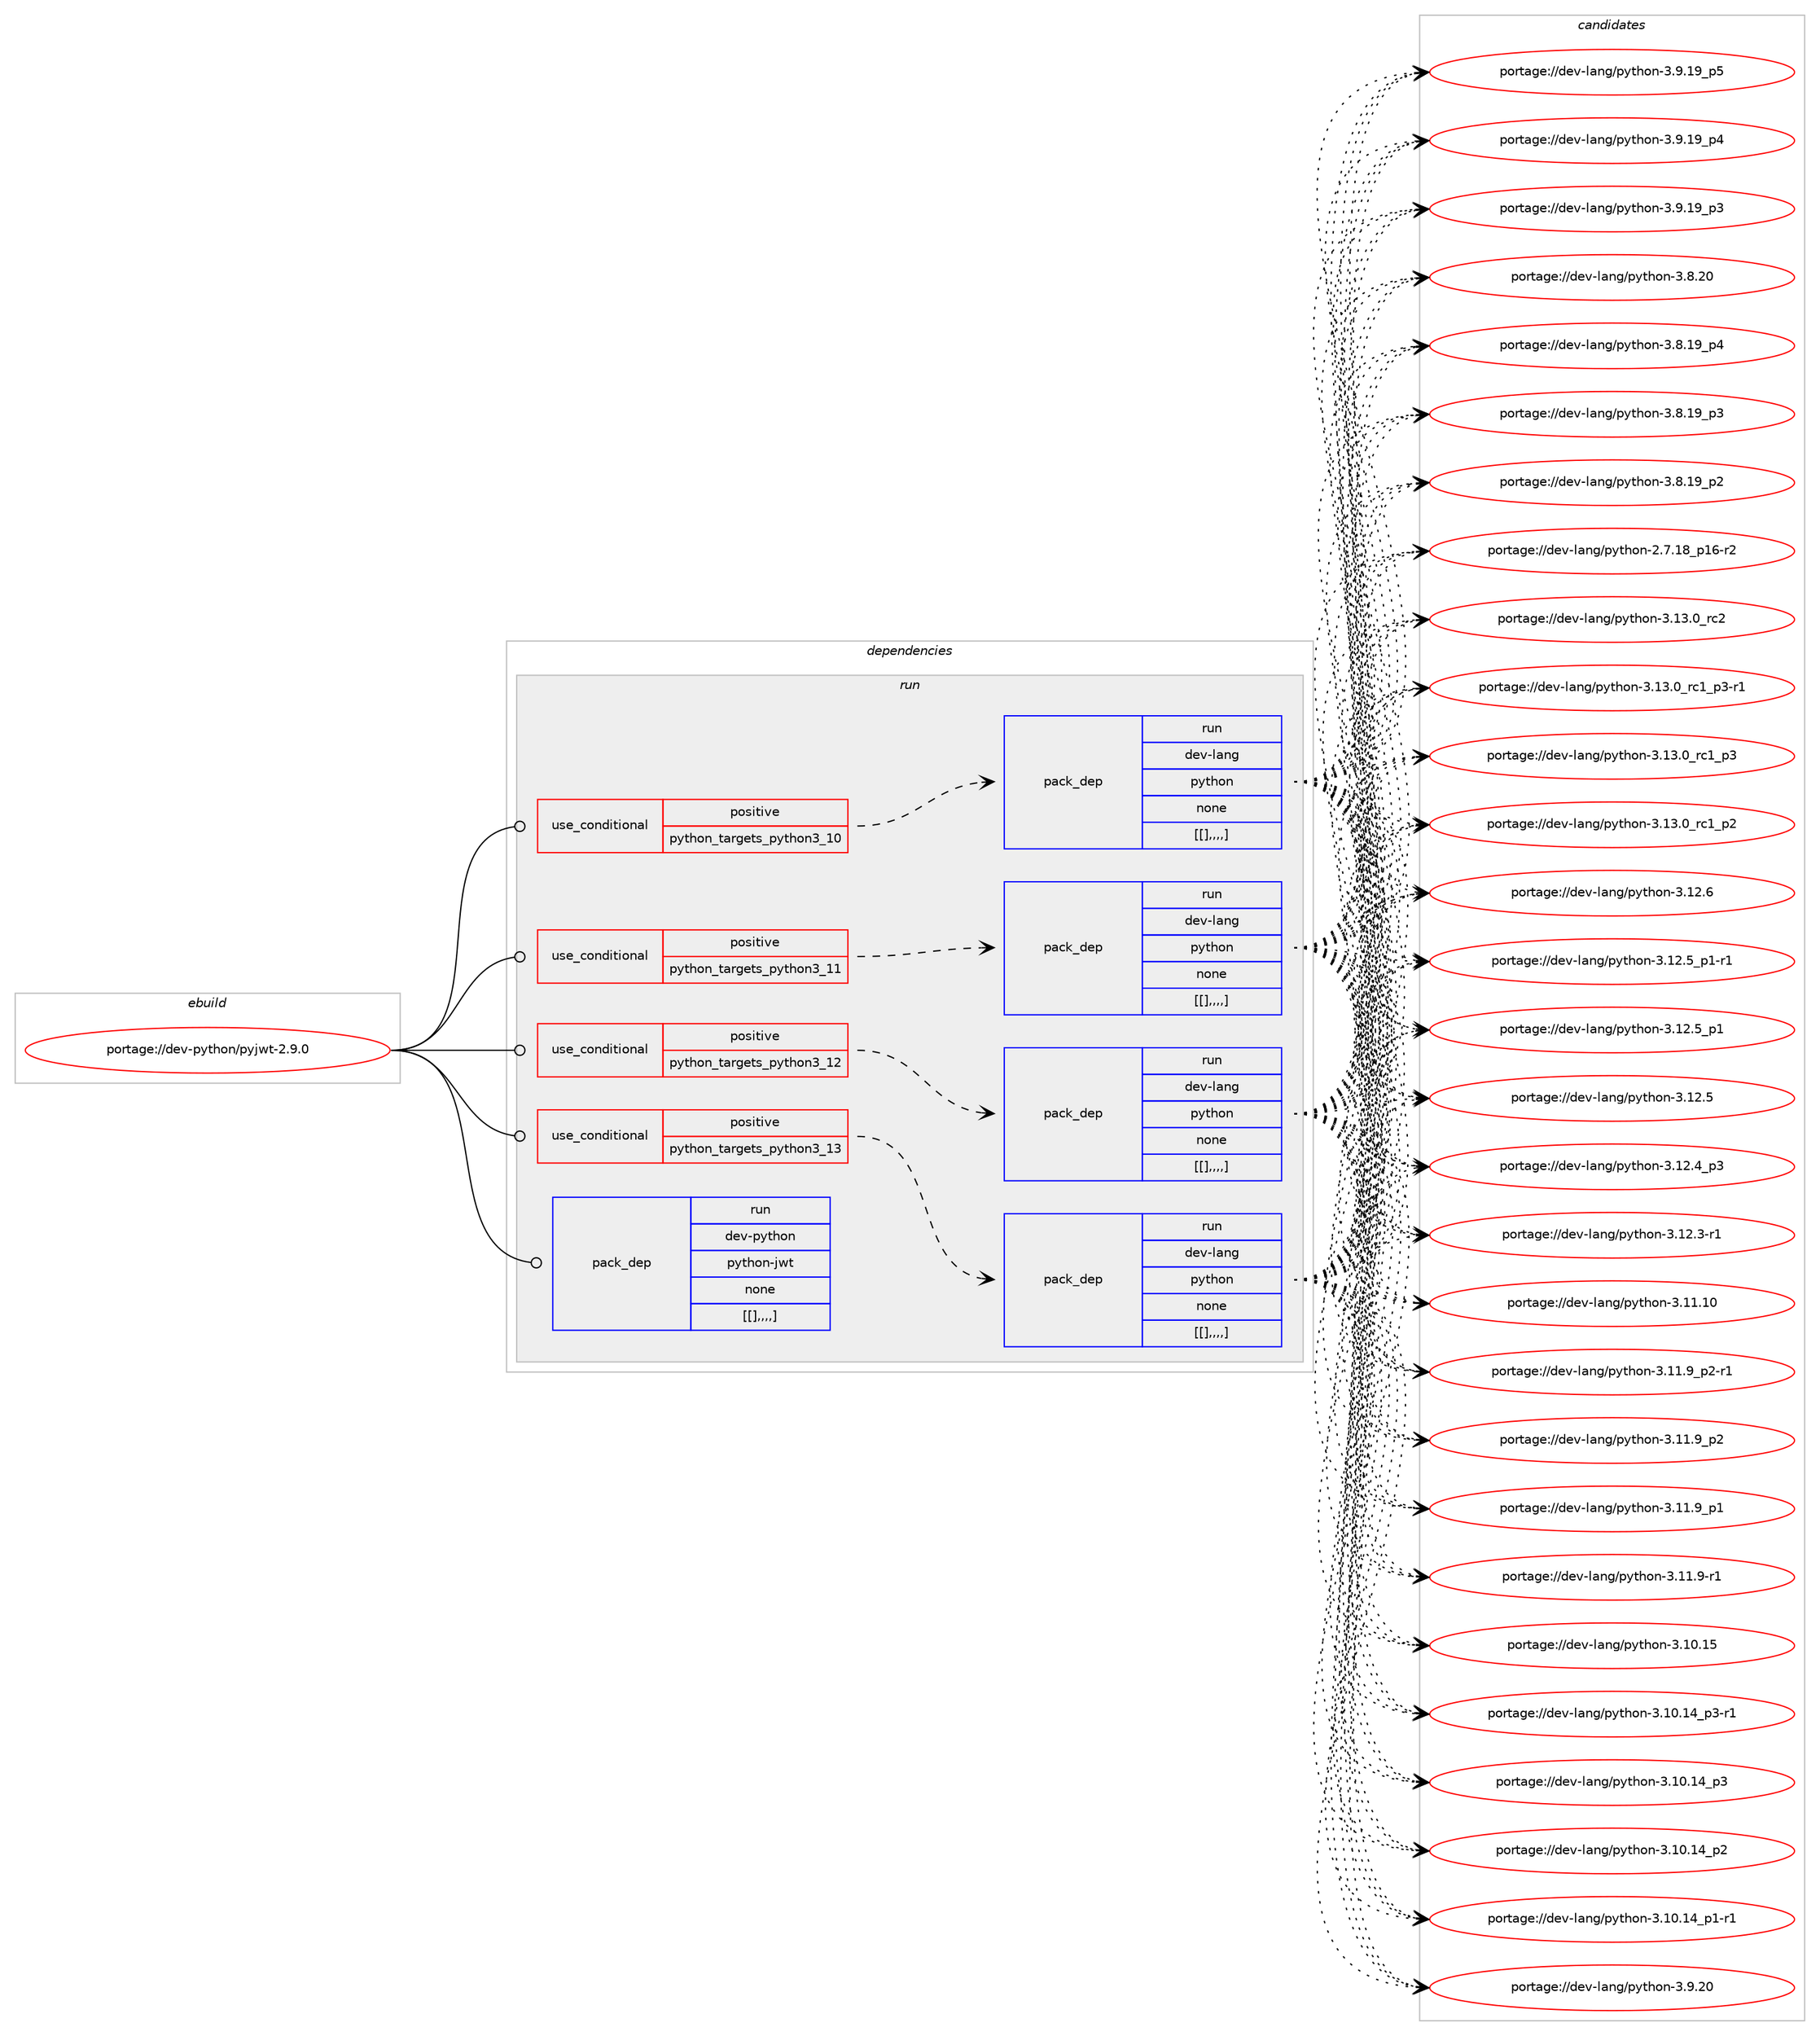 digraph prolog {

# *************
# Graph options
# *************

newrank=true;
concentrate=true;
compound=true;
graph [rankdir=LR,fontname=Helvetica,fontsize=10,ranksep=1.5];#, ranksep=2.5, nodesep=0.2];
edge  [arrowhead=vee];
node  [fontname=Helvetica,fontsize=10];

# **********
# The ebuild
# **********

subgraph cluster_leftcol {
color=gray;
label=<<i>ebuild</i>>;
id [label="portage://dev-python/pyjwt-2.9.0", color=red, width=4, href="../dev-python/pyjwt-2.9.0.svg"];
}

# ****************
# The dependencies
# ****************

subgraph cluster_midcol {
color=gray;
label=<<i>dependencies</i>>;
subgraph cluster_compile {
fillcolor="#eeeeee";
style=filled;
label=<<i>compile</i>>;
}
subgraph cluster_compileandrun {
fillcolor="#eeeeee";
style=filled;
label=<<i>compile and run</i>>;
}
subgraph cluster_run {
fillcolor="#eeeeee";
style=filled;
label=<<i>run</i>>;
subgraph cond37896 {
dependency158497 [label=<<TABLE BORDER="0" CELLBORDER="1" CELLSPACING="0" CELLPADDING="4"><TR><TD ROWSPAN="3" CELLPADDING="10">use_conditional</TD></TR><TR><TD>positive</TD></TR><TR><TD>python_targets_python3_10</TD></TR></TABLE>>, shape=none, color=red];
subgraph pack119373 {
dependency158498 [label=<<TABLE BORDER="0" CELLBORDER="1" CELLSPACING="0" CELLPADDING="4" WIDTH="220"><TR><TD ROWSPAN="6" CELLPADDING="30">pack_dep</TD></TR><TR><TD WIDTH="110">run</TD></TR><TR><TD>dev-lang</TD></TR><TR><TD>python</TD></TR><TR><TD>none</TD></TR><TR><TD>[[],,,,]</TD></TR></TABLE>>, shape=none, color=blue];
}
dependency158497:e -> dependency158498:w [weight=20,style="dashed",arrowhead="vee"];
}
id:e -> dependency158497:w [weight=20,style="solid",arrowhead="odot"];
subgraph cond37897 {
dependency158499 [label=<<TABLE BORDER="0" CELLBORDER="1" CELLSPACING="0" CELLPADDING="4"><TR><TD ROWSPAN="3" CELLPADDING="10">use_conditional</TD></TR><TR><TD>positive</TD></TR><TR><TD>python_targets_python3_11</TD></TR></TABLE>>, shape=none, color=red];
subgraph pack119374 {
dependency158500 [label=<<TABLE BORDER="0" CELLBORDER="1" CELLSPACING="0" CELLPADDING="4" WIDTH="220"><TR><TD ROWSPAN="6" CELLPADDING="30">pack_dep</TD></TR><TR><TD WIDTH="110">run</TD></TR><TR><TD>dev-lang</TD></TR><TR><TD>python</TD></TR><TR><TD>none</TD></TR><TR><TD>[[],,,,]</TD></TR></TABLE>>, shape=none, color=blue];
}
dependency158499:e -> dependency158500:w [weight=20,style="dashed",arrowhead="vee"];
}
id:e -> dependency158499:w [weight=20,style="solid",arrowhead="odot"];
subgraph cond37898 {
dependency158501 [label=<<TABLE BORDER="0" CELLBORDER="1" CELLSPACING="0" CELLPADDING="4"><TR><TD ROWSPAN="3" CELLPADDING="10">use_conditional</TD></TR><TR><TD>positive</TD></TR><TR><TD>python_targets_python3_12</TD></TR></TABLE>>, shape=none, color=red];
subgraph pack119375 {
dependency158502 [label=<<TABLE BORDER="0" CELLBORDER="1" CELLSPACING="0" CELLPADDING="4" WIDTH="220"><TR><TD ROWSPAN="6" CELLPADDING="30">pack_dep</TD></TR><TR><TD WIDTH="110">run</TD></TR><TR><TD>dev-lang</TD></TR><TR><TD>python</TD></TR><TR><TD>none</TD></TR><TR><TD>[[],,,,]</TD></TR></TABLE>>, shape=none, color=blue];
}
dependency158501:e -> dependency158502:w [weight=20,style="dashed",arrowhead="vee"];
}
id:e -> dependency158501:w [weight=20,style="solid",arrowhead="odot"];
subgraph cond37899 {
dependency158503 [label=<<TABLE BORDER="0" CELLBORDER="1" CELLSPACING="0" CELLPADDING="4"><TR><TD ROWSPAN="3" CELLPADDING="10">use_conditional</TD></TR><TR><TD>positive</TD></TR><TR><TD>python_targets_python3_13</TD></TR></TABLE>>, shape=none, color=red];
subgraph pack119376 {
dependency158504 [label=<<TABLE BORDER="0" CELLBORDER="1" CELLSPACING="0" CELLPADDING="4" WIDTH="220"><TR><TD ROWSPAN="6" CELLPADDING="30">pack_dep</TD></TR><TR><TD WIDTH="110">run</TD></TR><TR><TD>dev-lang</TD></TR><TR><TD>python</TD></TR><TR><TD>none</TD></TR><TR><TD>[[],,,,]</TD></TR></TABLE>>, shape=none, color=blue];
}
dependency158503:e -> dependency158504:w [weight=20,style="dashed",arrowhead="vee"];
}
id:e -> dependency158503:w [weight=20,style="solid",arrowhead="odot"];
subgraph pack119377 {
dependency158505 [label=<<TABLE BORDER="0" CELLBORDER="1" CELLSPACING="0" CELLPADDING="4" WIDTH="220"><TR><TD ROWSPAN="6" CELLPADDING="30">pack_dep</TD></TR><TR><TD WIDTH="110">run</TD></TR><TR><TD>dev-python</TD></TR><TR><TD>python-jwt</TD></TR><TR><TD>none</TD></TR><TR><TD>[[],,,,]</TD></TR></TABLE>>, shape=none, color=blue];
}
id:e -> dependency158505:w [weight=20,style="solid",arrowhead="odot"];
}
}

# **************
# The candidates
# **************

subgraph cluster_choices {
rank=same;
color=gray;
label=<<i>candidates</i>>;

subgraph choice119373 {
color=black;
nodesep=1;
choice10010111845108971101034711212111610411111045514649514648951149950 [label="portage://dev-lang/python-3.13.0_rc2", color=red, width=4,href="../dev-lang/python-3.13.0_rc2.svg"];
choice1001011184510897110103471121211161041111104551464951464895114994995112514511449 [label="portage://dev-lang/python-3.13.0_rc1_p3-r1", color=red, width=4,href="../dev-lang/python-3.13.0_rc1_p3-r1.svg"];
choice100101118451089711010347112121116104111110455146495146489511499499511251 [label="portage://dev-lang/python-3.13.0_rc1_p3", color=red, width=4,href="../dev-lang/python-3.13.0_rc1_p3.svg"];
choice100101118451089711010347112121116104111110455146495146489511499499511250 [label="portage://dev-lang/python-3.13.0_rc1_p2", color=red, width=4,href="../dev-lang/python-3.13.0_rc1_p2.svg"];
choice10010111845108971101034711212111610411111045514649504654 [label="portage://dev-lang/python-3.12.6", color=red, width=4,href="../dev-lang/python-3.12.6.svg"];
choice1001011184510897110103471121211161041111104551464950465395112494511449 [label="portage://dev-lang/python-3.12.5_p1-r1", color=red, width=4,href="../dev-lang/python-3.12.5_p1-r1.svg"];
choice100101118451089711010347112121116104111110455146495046539511249 [label="portage://dev-lang/python-3.12.5_p1", color=red, width=4,href="../dev-lang/python-3.12.5_p1.svg"];
choice10010111845108971101034711212111610411111045514649504653 [label="portage://dev-lang/python-3.12.5", color=red, width=4,href="../dev-lang/python-3.12.5.svg"];
choice100101118451089711010347112121116104111110455146495046529511251 [label="portage://dev-lang/python-3.12.4_p3", color=red, width=4,href="../dev-lang/python-3.12.4_p3.svg"];
choice100101118451089711010347112121116104111110455146495046514511449 [label="portage://dev-lang/python-3.12.3-r1", color=red, width=4,href="../dev-lang/python-3.12.3-r1.svg"];
choice1001011184510897110103471121211161041111104551464949464948 [label="portage://dev-lang/python-3.11.10", color=red, width=4,href="../dev-lang/python-3.11.10.svg"];
choice1001011184510897110103471121211161041111104551464949465795112504511449 [label="portage://dev-lang/python-3.11.9_p2-r1", color=red, width=4,href="../dev-lang/python-3.11.9_p2-r1.svg"];
choice100101118451089711010347112121116104111110455146494946579511250 [label="portage://dev-lang/python-3.11.9_p2", color=red, width=4,href="../dev-lang/python-3.11.9_p2.svg"];
choice100101118451089711010347112121116104111110455146494946579511249 [label="portage://dev-lang/python-3.11.9_p1", color=red, width=4,href="../dev-lang/python-3.11.9_p1.svg"];
choice100101118451089711010347112121116104111110455146494946574511449 [label="portage://dev-lang/python-3.11.9-r1", color=red, width=4,href="../dev-lang/python-3.11.9-r1.svg"];
choice1001011184510897110103471121211161041111104551464948464953 [label="portage://dev-lang/python-3.10.15", color=red, width=4,href="../dev-lang/python-3.10.15.svg"];
choice100101118451089711010347112121116104111110455146494846495295112514511449 [label="portage://dev-lang/python-3.10.14_p3-r1", color=red, width=4,href="../dev-lang/python-3.10.14_p3-r1.svg"];
choice10010111845108971101034711212111610411111045514649484649529511251 [label="portage://dev-lang/python-3.10.14_p3", color=red, width=4,href="../dev-lang/python-3.10.14_p3.svg"];
choice10010111845108971101034711212111610411111045514649484649529511250 [label="portage://dev-lang/python-3.10.14_p2", color=red, width=4,href="../dev-lang/python-3.10.14_p2.svg"];
choice100101118451089711010347112121116104111110455146494846495295112494511449 [label="portage://dev-lang/python-3.10.14_p1-r1", color=red, width=4,href="../dev-lang/python-3.10.14_p1-r1.svg"];
choice10010111845108971101034711212111610411111045514657465048 [label="portage://dev-lang/python-3.9.20", color=red, width=4,href="../dev-lang/python-3.9.20.svg"];
choice100101118451089711010347112121116104111110455146574649579511253 [label="portage://dev-lang/python-3.9.19_p5", color=red, width=4,href="../dev-lang/python-3.9.19_p5.svg"];
choice100101118451089711010347112121116104111110455146574649579511252 [label="portage://dev-lang/python-3.9.19_p4", color=red, width=4,href="../dev-lang/python-3.9.19_p4.svg"];
choice100101118451089711010347112121116104111110455146574649579511251 [label="portage://dev-lang/python-3.9.19_p3", color=red, width=4,href="../dev-lang/python-3.9.19_p3.svg"];
choice10010111845108971101034711212111610411111045514656465048 [label="portage://dev-lang/python-3.8.20", color=red, width=4,href="../dev-lang/python-3.8.20.svg"];
choice100101118451089711010347112121116104111110455146564649579511252 [label="portage://dev-lang/python-3.8.19_p4", color=red, width=4,href="../dev-lang/python-3.8.19_p4.svg"];
choice100101118451089711010347112121116104111110455146564649579511251 [label="portage://dev-lang/python-3.8.19_p3", color=red, width=4,href="../dev-lang/python-3.8.19_p3.svg"];
choice100101118451089711010347112121116104111110455146564649579511250 [label="portage://dev-lang/python-3.8.19_p2", color=red, width=4,href="../dev-lang/python-3.8.19_p2.svg"];
choice100101118451089711010347112121116104111110455046554649569511249544511450 [label="portage://dev-lang/python-2.7.18_p16-r2", color=red, width=4,href="../dev-lang/python-2.7.18_p16-r2.svg"];
dependency158498:e -> choice10010111845108971101034711212111610411111045514649514648951149950:w [style=dotted,weight="100"];
dependency158498:e -> choice1001011184510897110103471121211161041111104551464951464895114994995112514511449:w [style=dotted,weight="100"];
dependency158498:e -> choice100101118451089711010347112121116104111110455146495146489511499499511251:w [style=dotted,weight="100"];
dependency158498:e -> choice100101118451089711010347112121116104111110455146495146489511499499511250:w [style=dotted,weight="100"];
dependency158498:e -> choice10010111845108971101034711212111610411111045514649504654:w [style=dotted,weight="100"];
dependency158498:e -> choice1001011184510897110103471121211161041111104551464950465395112494511449:w [style=dotted,weight="100"];
dependency158498:e -> choice100101118451089711010347112121116104111110455146495046539511249:w [style=dotted,weight="100"];
dependency158498:e -> choice10010111845108971101034711212111610411111045514649504653:w [style=dotted,weight="100"];
dependency158498:e -> choice100101118451089711010347112121116104111110455146495046529511251:w [style=dotted,weight="100"];
dependency158498:e -> choice100101118451089711010347112121116104111110455146495046514511449:w [style=dotted,weight="100"];
dependency158498:e -> choice1001011184510897110103471121211161041111104551464949464948:w [style=dotted,weight="100"];
dependency158498:e -> choice1001011184510897110103471121211161041111104551464949465795112504511449:w [style=dotted,weight="100"];
dependency158498:e -> choice100101118451089711010347112121116104111110455146494946579511250:w [style=dotted,weight="100"];
dependency158498:e -> choice100101118451089711010347112121116104111110455146494946579511249:w [style=dotted,weight="100"];
dependency158498:e -> choice100101118451089711010347112121116104111110455146494946574511449:w [style=dotted,weight="100"];
dependency158498:e -> choice1001011184510897110103471121211161041111104551464948464953:w [style=dotted,weight="100"];
dependency158498:e -> choice100101118451089711010347112121116104111110455146494846495295112514511449:w [style=dotted,weight="100"];
dependency158498:e -> choice10010111845108971101034711212111610411111045514649484649529511251:w [style=dotted,weight="100"];
dependency158498:e -> choice10010111845108971101034711212111610411111045514649484649529511250:w [style=dotted,weight="100"];
dependency158498:e -> choice100101118451089711010347112121116104111110455146494846495295112494511449:w [style=dotted,weight="100"];
dependency158498:e -> choice10010111845108971101034711212111610411111045514657465048:w [style=dotted,weight="100"];
dependency158498:e -> choice100101118451089711010347112121116104111110455146574649579511253:w [style=dotted,weight="100"];
dependency158498:e -> choice100101118451089711010347112121116104111110455146574649579511252:w [style=dotted,weight="100"];
dependency158498:e -> choice100101118451089711010347112121116104111110455146574649579511251:w [style=dotted,weight="100"];
dependency158498:e -> choice10010111845108971101034711212111610411111045514656465048:w [style=dotted,weight="100"];
dependency158498:e -> choice100101118451089711010347112121116104111110455146564649579511252:w [style=dotted,weight="100"];
dependency158498:e -> choice100101118451089711010347112121116104111110455146564649579511251:w [style=dotted,weight="100"];
dependency158498:e -> choice100101118451089711010347112121116104111110455146564649579511250:w [style=dotted,weight="100"];
dependency158498:e -> choice100101118451089711010347112121116104111110455046554649569511249544511450:w [style=dotted,weight="100"];
}
subgraph choice119374 {
color=black;
nodesep=1;
choice10010111845108971101034711212111610411111045514649514648951149950 [label="portage://dev-lang/python-3.13.0_rc2", color=red, width=4,href="../dev-lang/python-3.13.0_rc2.svg"];
choice1001011184510897110103471121211161041111104551464951464895114994995112514511449 [label="portage://dev-lang/python-3.13.0_rc1_p3-r1", color=red, width=4,href="../dev-lang/python-3.13.0_rc1_p3-r1.svg"];
choice100101118451089711010347112121116104111110455146495146489511499499511251 [label="portage://dev-lang/python-3.13.0_rc1_p3", color=red, width=4,href="../dev-lang/python-3.13.0_rc1_p3.svg"];
choice100101118451089711010347112121116104111110455146495146489511499499511250 [label="portage://dev-lang/python-3.13.0_rc1_p2", color=red, width=4,href="../dev-lang/python-3.13.0_rc1_p2.svg"];
choice10010111845108971101034711212111610411111045514649504654 [label="portage://dev-lang/python-3.12.6", color=red, width=4,href="../dev-lang/python-3.12.6.svg"];
choice1001011184510897110103471121211161041111104551464950465395112494511449 [label="portage://dev-lang/python-3.12.5_p1-r1", color=red, width=4,href="../dev-lang/python-3.12.5_p1-r1.svg"];
choice100101118451089711010347112121116104111110455146495046539511249 [label="portage://dev-lang/python-3.12.5_p1", color=red, width=4,href="../dev-lang/python-3.12.5_p1.svg"];
choice10010111845108971101034711212111610411111045514649504653 [label="portage://dev-lang/python-3.12.5", color=red, width=4,href="../dev-lang/python-3.12.5.svg"];
choice100101118451089711010347112121116104111110455146495046529511251 [label="portage://dev-lang/python-3.12.4_p3", color=red, width=4,href="../dev-lang/python-3.12.4_p3.svg"];
choice100101118451089711010347112121116104111110455146495046514511449 [label="portage://dev-lang/python-3.12.3-r1", color=red, width=4,href="../dev-lang/python-3.12.3-r1.svg"];
choice1001011184510897110103471121211161041111104551464949464948 [label="portage://dev-lang/python-3.11.10", color=red, width=4,href="../dev-lang/python-3.11.10.svg"];
choice1001011184510897110103471121211161041111104551464949465795112504511449 [label="portage://dev-lang/python-3.11.9_p2-r1", color=red, width=4,href="../dev-lang/python-3.11.9_p2-r1.svg"];
choice100101118451089711010347112121116104111110455146494946579511250 [label="portage://dev-lang/python-3.11.9_p2", color=red, width=4,href="../dev-lang/python-3.11.9_p2.svg"];
choice100101118451089711010347112121116104111110455146494946579511249 [label="portage://dev-lang/python-3.11.9_p1", color=red, width=4,href="../dev-lang/python-3.11.9_p1.svg"];
choice100101118451089711010347112121116104111110455146494946574511449 [label="portage://dev-lang/python-3.11.9-r1", color=red, width=4,href="../dev-lang/python-3.11.9-r1.svg"];
choice1001011184510897110103471121211161041111104551464948464953 [label="portage://dev-lang/python-3.10.15", color=red, width=4,href="../dev-lang/python-3.10.15.svg"];
choice100101118451089711010347112121116104111110455146494846495295112514511449 [label="portage://dev-lang/python-3.10.14_p3-r1", color=red, width=4,href="../dev-lang/python-3.10.14_p3-r1.svg"];
choice10010111845108971101034711212111610411111045514649484649529511251 [label="portage://dev-lang/python-3.10.14_p3", color=red, width=4,href="../dev-lang/python-3.10.14_p3.svg"];
choice10010111845108971101034711212111610411111045514649484649529511250 [label="portage://dev-lang/python-3.10.14_p2", color=red, width=4,href="../dev-lang/python-3.10.14_p2.svg"];
choice100101118451089711010347112121116104111110455146494846495295112494511449 [label="portage://dev-lang/python-3.10.14_p1-r1", color=red, width=4,href="../dev-lang/python-3.10.14_p1-r1.svg"];
choice10010111845108971101034711212111610411111045514657465048 [label="portage://dev-lang/python-3.9.20", color=red, width=4,href="../dev-lang/python-3.9.20.svg"];
choice100101118451089711010347112121116104111110455146574649579511253 [label="portage://dev-lang/python-3.9.19_p5", color=red, width=4,href="../dev-lang/python-3.9.19_p5.svg"];
choice100101118451089711010347112121116104111110455146574649579511252 [label="portage://dev-lang/python-3.9.19_p4", color=red, width=4,href="../dev-lang/python-3.9.19_p4.svg"];
choice100101118451089711010347112121116104111110455146574649579511251 [label="portage://dev-lang/python-3.9.19_p3", color=red, width=4,href="../dev-lang/python-3.9.19_p3.svg"];
choice10010111845108971101034711212111610411111045514656465048 [label="portage://dev-lang/python-3.8.20", color=red, width=4,href="../dev-lang/python-3.8.20.svg"];
choice100101118451089711010347112121116104111110455146564649579511252 [label="portage://dev-lang/python-3.8.19_p4", color=red, width=4,href="../dev-lang/python-3.8.19_p4.svg"];
choice100101118451089711010347112121116104111110455146564649579511251 [label="portage://dev-lang/python-3.8.19_p3", color=red, width=4,href="../dev-lang/python-3.8.19_p3.svg"];
choice100101118451089711010347112121116104111110455146564649579511250 [label="portage://dev-lang/python-3.8.19_p2", color=red, width=4,href="../dev-lang/python-3.8.19_p2.svg"];
choice100101118451089711010347112121116104111110455046554649569511249544511450 [label="portage://dev-lang/python-2.7.18_p16-r2", color=red, width=4,href="../dev-lang/python-2.7.18_p16-r2.svg"];
dependency158500:e -> choice10010111845108971101034711212111610411111045514649514648951149950:w [style=dotted,weight="100"];
dependency158500:e -> choice1001011184510897110103471121211161041111104551464951464895114994995112514511449:w [style=dotted,weight="100"];
dependency158500:e -> choice100101118451089711010347112121116104111110455146495146489511499499511251:w [style=dotted,weight="100"];
dependency158500:e -> choice100101118451089711010347112121116104111110455146495146489511499499511250:w [style=dotted,weight="100"];
dependency158500:e -> choice10010111845108971101034711212111610411111045514649504654:w [style=dotted,weight="100"];
dependency158500:e -> choice1001011184510897110103471121211161041111104551464950465395112494511449:w [style=dotted,weight="100"];
dependency158500:e -> choice100101118451089711010347112121116104111110455146495046539511249:w [style=dotted,weight="100"];
dependency158500:e -> choice10010111845108971101034711212111610411111045514649504653:w [style=dotted,weight="100"];
dependency158500:e -> choice100101118451089711010347112121116104111110455146495046529511251:w [style=dotted,weight="100"];
dependency158500:e -> choice100101118451089711010347112121116104111110455146495046514511449:w [style=dotted,weight="100"];
dependency158500:e -> choice1001011184510897110103471121211161041111104551464949464948:w [style=dotted,weight="100"];
dependency158500:e -> choice1001011184510897110103471121211161041111104551464949465795112504511449:w [style=dotted,weight="100"];
dependency158500:e -> choice100101118451089711010347112121116104111110455146494946579511250:w [style=dotted,weight="100"];
dependency158500:e -> choice100101118451089711010347112121116104111110455146494946579511249:w [style=dotted,weight="100"];
dependency158500:e -> choice100101118451089711010347112121116104111110455146494946574511449:w [style=dotted,weight="100"];
dependency158500:e -> choice1001011184510897110103471121211161041111104551464948464953:w [style=dotted,weight="100"];
dependency158500:e -> choice100101118451089711010347112121116104111110455146494846495295112514511449:w [style=dotted,weight="100"];
dependency158500:e -> choice10010111845108971101034711212111610411111045514649484649529511251:w [style=dotted,weight="100"];
dependency158500:e -> choice10010111845108971101034711212111610411111045514649484649529511250:w [style=dotted,weight="100"];
dependency158500:e -> choice100101118451089711010347112121116104111110455146494846495295112494511449:w [style=dotted,weight="100"];
dependency158500:e -> choice10010111845108971101034711212111610411111045514657465048:w [style=dotted,weight="100"];
dependency158500:e -> choice100101118451089711010347112121116104111110455146574649579511253:w [style=dotted,weight="100"];
dependency158500:e -> choice100101118451089711010347112121116104111110455146574649579511252:w [style=dotted,weight="100"];
dependency158500:e -> choice100101118451089711010347112121116104111110455146574649579511251:w [style=dotted,weight="100"];
dependency158500:e -> choice10010111845108971101034711212111610411111045514656465048:w [style=dotted,weight="100"];
dependency158500:e -> choice100101118451089711010347112121116104111110455146564649579511252:w [style=dotted,weight="100"];
dependency158500:e -> choice100101118451089711010347112121116104111110455146564649579511251:w [style=dotted,weight="100"];
dependency158500:e -> choice100101118451089711010347112121116104111110455146564649579511250:w [style=dotted,weight="100"];
dependency158500:e -> choice100101118451089711010347112121116104111110455046554649569511249544511450:w [style=dotted,weight="100"];
}
subgraph choice119375 {
color=black;
nodesep=1;
choice10010111845108971101034711212111610411111045514649514648951149950 [label="portage://dev-lang/python-3.13.0_rc2", color=red, width=4,href="../dev-lang/python-3.13.0_rc2.svg"];
choice1001011184510897110103471121211161041111104551464951464895114994995112514511449 [label="portage://dev-lang/python-3.13.0_rc1_p3-r1", color=red, width=4,href="../dev-lang/python-3.13.0_rc1_p3-r1.svg"];
choice100101118451089711010347112121116104111110455146495146489511499499511251 [label="portage://dev-lang/python-3.13.0_rc1_p3", color=red, width=4,href="../dev-lang/python-3.13.0_rc1_p3.svg"];
choice100101118451089711010347112121116104111110455146495146489511499499511250 [label="portage://dev-lang/python-3.13.0_rc1_p2", color=red, width=4,href="../dev-lang/python-3.13.0_rc1_p2.svg"];
choice10010111845108971101034711212111610411111045514649504654 [label="portage://dev-lang/python-3.12.6", color=red, width=4,href="../dev-lang/python-3.12.6.svg"];
choice1001011184510897110103471121211161041111104551464950465395112494511449 [label="portage://dev-lang/python-3.12.5_p1-r1", color=red, width=4,href="../dev-lang/python-3.12.5_p1-r1.svg"];
choice100101118451089711010347112121116104111110455146495046539511249 [label="portage://dev-lang/python-3.12.5_p1", color=red, width=4,href="../dev-lang/python-3.12.5_p1.svg"];
choice10010111845108971101034711212111610411111045514649504653 [label="portage://dev-lang/python-3.12.5", color=red, width=4,href="../dev-lang/python-3.12.5.svg"];
choice100101118451089711010347112121116104111110455146495046529511251 [label="portage://dev-lang/python-3.12.4_p3", color=red, width=4,href="../dev-lang/python-3.12.4_p3.svg"];
choice100101118451089711010347112121116104111110455146495046514511449 [label="portage://dev-lang/python-3.12.3-r1", color=red, width=4,href="../dev-lang/python-3.12.3-r1.svg"];
choice1001011184510897110103471121211161041111104551464949464948 [label="portage://dev-lang/python-3.11.10", color=red, width=4,href="../dev-lang/python-3.11.10.svg"];
choice1001011184510897110103471121211161041111104551464949465795112504511449 [label="portage://dev-lang/python-3.11.9_p2-r1", color=red, width=4,href="../dev-lang/python-3.11.9_p2-r1.svg"];
choice100101118451089711010347112121116104111110455146494946579511250 [label="portage://dev-lang/python-3.11.9_p2", color=red, width=4,href="../dev-lang/python-3.11.9_p2.svg"];
choice100101118451089711010347112121116104111110455146494946579511249 [label="portage://dev-lang/python-3.11.9_p1", color=red, width=4,href="../dev-lang/python-3.11.9_p1.svg"];
choice100101118451089711010347112121116104111110455146494946574511449 [label="portage://dev-lang/python-3.11.9-r1", color=red, width=4,href="../dev-lang/python-3.11.9-r1.svg"];
choice1001011184510897110103471121211161041111104551464948464953 [label="portage://dev-lang/python-3.10.15", color=red, width=4,href="../dev-lang/python-3.10.15.svg"];
choice100101118451089711010347112121116104111110455146494846495295112514511449 [label="portage://dev-lang/python-3.10.14_p3-r1", color=red, width=4,href="../dev-lang/python-3.10.14_p3-r1.svg"];
choice10010111845108971101034711212111610411111045514649484649529511251 [label="portage://dev-lang/python-3.10.14_p3", color=red, width=4,href="../dev-lang/python-3.10.14_p3.svg"];
choice10010111845108971101034711212111610411111045514649484649529511250 [label="portage://dev-lang/python-3.10.14_p2", color=red, width=4,href="../dev-lang/python-3.10.14_p2.svg"];
choice100101118451089711010347112121116104111110455146494846495295112494511449 [label="portage://dev-lang/python-3.10.14_p1-r1", color=red, width=4,href="../dev-lang/python-3.10.14_p1-r1.svg"];
choice10010111845108971101034711212111610411111045514657465048 [label="portage://dev-lang/python-3.9.20", color=red, width=4,href="../dev-lang/python-3.9.20.svg"];
choice100101118451089711010347112121116104111110455146574649579511253 [label="portage://dev-lang/python-3.9.19_p5", color=red, width=4,href="../dev-lang/python-3.9.19_p5.svg"];
choice100101118451089711010347112121116104111110455146574649579511252 [label="portage://dev-lang/python-3.9.19_p4", color=red, width=4,href="../dev-lang/python-3.9.19_p4.svg"];
choice100101118451089711010347112121116104111110455146574649579511251 [label="portage://dev-lang/python-3.9.19_p3", color=red, width=4,href="../dev-lang/python-3.9.19_p3.svg"];
choice10010111845108971101034711212111610411111045514656465048 [label="portage://dev-lang/python-3.8.20", color=red, width=4,href="../dev-lang/python-3.8.20.svg"];
choice100101118451089711010347112121116104111110455146564649579511252 [label="portage://dev-lang/python-3.8.19_p4", color=red, width=4,href="../dev-lang/python-3.8.19_p4.svg"];
choice100101118451089711010347112121116104111110455146564649579511251 [label="portage://dev-lang/python-3.8.19_p3", color=red, width=4,href="../dev-lang/python-3.8.19_p3.svg"];
choice100101118451089711010347112121116104111110455146564649579511250 [label="portage://dev-lang/python-3.8.19_p2", color=red, width=4,href="../dev-lang/python-3.8.19_p2.svg"];
choice100101118451089711010347112121116104111110455046554649569511249544511450 [label="portage://dev-lang/python-2.7.18_p16-r2", color=red, width=4,href="../dev-lang/python-2.7.18_p16-r2.svg"];
dependency158502:e -> choice10010111845108971101034711212111610411111045514649514648951149950:w [style=dotted,weight="100"];
dependency158502:e -> choice1001011184510897110103471121211161041111104551464951464895114994995112514511449:w [style=dotted,weight="100"];
dependency158502:e -> choice100101118451089711010347112121116104111110455146495146489511499499511251:w [style=dotted,weight="100"];
dependency158502:e -> choice100101118451089711010347112121116104111110455146495146489511499499511250:w [style=dotted,weight="100"];
dependency158502:e -> choice10010111845108971101034711212111610411111045514649504654:w [style=dotted,weight="100"];
dependency158502:e -> choice1001011184510897110103471121211161041111104551464950465395112494511449:w [style=dotted,weight="100"];
dependency158502:e -> choice100101118451089711010347112121116104111110455146495046539511249:w [style=dotted,weight="100"];
dependency158502:e -> choice10010111845108971101034711212111610411111045514649504653:w [style=dotted,weight="100"];
dependency158502:e -> choice100101118451089711010347112121116104111110455146495046529511251:w [style=dotted,weight="100"];
dependency158502:e -> choice100101118451089711010347112121116104111110455146495046514511449:w [style=dotted,weight="100"];
dependency158502:e -> choice1001011184510897110103471121211161041111104551464949464948:w [style=dotted,weight="100"];
dependency158502:e -> choice1001011184510897110103471121211161041111104551464949465795112504511449:w [style=dotted,weight="100"];
dependency158502:e -> choice100101118451089711010347112121116104111110455146494946579511250:w [style=dotted,weight="100"];
dependency158502:e -> choice100101118451089711010347112121116104111110455146494946579511249:w [style=dotted,weight="100"];
dependency158502:e -> choice100101118451089711010347112121116104111110455146494946574511449:w [style=dotted,weight="100"];
dependency158502:e -> choice1001011184510897110103471121211161041111104551464948464953:w [style=dotted,weight="100"];
dependency158502:e -> choice100101118451089711010347112121116104111110455146494846495295112514511449:w [style=dotted,weight="100"];
dependency158502:e -> choice10010111845108971101034711212111610411111045514649484649529511251:w [style=dotted,weight="100"];
dependency158502:e -> choice10010111845108971101034711212111610411111045514649484649529511250:w [style=dotted,weight="100"];
dependency158502:e -> choice100101118451089711010347112121116104111110455146494846495295112494511449:w [style=dotted,weight="100"];
dependency158502:e -> choice10010111845108971101034711212111610411111045514657465048:w [style=dotted,weight="100"];
dependency158502:e -> choice100101118451089711010347112121116104111110455146574649579511253:w [style=dotted,weight="100"];
dependency158502:e -> choice100101118451089711010347112121116104111110455146574649579511252:w [style=dotted,weight="100"];
dependency158502:e -> choice100101118451089711010347112121116104111110455146574649579511251:w [style=dotted,weight="100"];
dependency158502:e -> choice10010111845108971101034711212111610411111045514656465048:w [style=dotted,weight="100"];
dependency158502:e -> choice100101118451089711010347112121116104111110455146564649579511252:w [style=dotted,weight="100"];
dependency158502:e -> choice100101118451089711010347112121116104111110455146564649579511251:w [style=dotted,weight="100"];
dependency158502:e -> choice100101118451089711010347112121116104111110455146564649579511250:w [style=dotted,weight="100"];
dependency158502:e -> choice100101118451089711010347112121116104111110455046554649569511249544511450:w [style=dotted,weight="100"];
}
subgraph choice119376 {
color=black;
nodesep=1;
choice10010111845108971101034711212111610411111045514649514648951149950 [label="portage://dev-lang/python-3.13.0_rc2", color=red, width=4,href="../dev-lang/python-3.13.0_rc2.svg"];
choice1001011184510897110103471121211161041111104551464951464895114994995112514511449 [label="portage://dev-lang/python-3.13.0_rc1_p3-r1", color=red, width=4,href="../dev-lang/python-3.13.0_rc1_p3-r1.svg"];
choice100101118451089711010347112121116104111110455146495146489511499499511251 [label="portage://dev-lang/python-3.13.0_rc1_p3", color=red, width=4,href="../dev-lang/python-3.13.0_rc1_p3.svg"];
choice100101118451089711010347112121116104111110455146495146489511499499511250 [label="portage://dev-lang/python-3.13.0_rc1_p2", color=red, width=4,href="../dev-lang/python-3.13.0_rc1_p2.svg"];
choice10010111845108971101034711212111610411111045514649504654 [label="portage://dev-lang/python-3.12.6", color=red, width=4,href="../dev-lang/python-3.12.6.svg"];
choice1001011184510897110103471121211161041111104551464950465395112494511449 [label="portage://dev-lang/python-3.12.5_p1-r1", color=red, width=4,href="../dev-lang/python-3.12.5_p1-r1.svg"];
choice100101118451089711010347112121116104111110455146495046539511249 [label="portage://dev-lang/python-3.12.5_p1", color=red, width=4,href="../dev-lang/python-3.12.5_p1.svg"];
choice10010111845108971101034711212111610411111045514649504653 [label="portage://dev-lang/python-3.12.5", color=red, width=4,href="../dev-lang/python-3.12.5.svg"];
choice100101118451089711010347112121116104111110455146495046529511251 [label="portage://dev-lang/python-3.12.4_p3", color=red, width=4,href="../dev-lang/python-3.12.4_p3.svg"];
choice100101118451089711010347112121116104111110455146495046514511449 [label="portage://dev-lang/python-3.12.3-r1", color=red, width=4,href="../dev-lang/python-3.12.3-r1.svg"];
choice1001011184510897110103471121211161041111104551464949464948 [label="portage://dev-lang/python-3.11.10", color=red, width=4,href="../dev-lang/python-3.11.10.svg"];
choice1001011184510897110103471121211161041111104551464949465795112504511449 [label="portage://dev-lang/python-3.11.9_p2-r1", color=red, width=4,href="../dev-lang/python-3.11.9_p2-r1.svg"];
choice100101118451089711010347112121116104111110455146494946579511250 [label="portage://dev-lang/python-3.11.9_p2", color=red, width=4,href="../dev-lang/python-3.11.9_p2.svg"];
choice100101118451089711010347112121116104111110455146494946579511249 [label="portage://dev-lang/python-3.11.9_p1", color=red, width=4,href="../dev-lang/python-3.11.9_p1.svg"];
choice100101118451089711010347112121116104111110455146494946574511449 [label="portage://dev-lang/python-3.11.9-r1", color=red, width=4,href="../dev-lang/python-3.11.9-r1.svg"];
choice1001011184510897110103471121211161041111104551464948464953 [label="portage://dev-lang/python-3.10.15", color=red, width=4,href="../dev-lang/python-3.10.15.svg"];
choice100101118451089711010347112121116104111110455146494846495295112514511449 [label="portage://dev-lang/python-3.10.14_p3-r1", color=red, width=4,href="../dev-lang/python-3.10.14_p3-r1.svg"];
choice10010111845108971101034711212111610411111045514649484649529511251 [label="portage://dev-lang/python-3.10.14_p3", color=red, width=4,href="../dev-lang/python-3.10.14_p3.svg"];
choice10010111845108971101034711212111610411111045514649484649529511250 [label="portage://dev-lang/python-3.10.14_p2", color=red, width=4,href="../dev-lang/python-3.10.14_p2.svg"];
choice100101118451089711010347112121116104111110455146494846495295112494511449 [label="portage://dev-lang/python-3.10.14_p1-r1", color=red, width=4,href="../dev-lang/python-3.10.14_p1-r1.svg"];
choice10010111845108971101034711212111610411111045514657465048 [label="portage://dev-lang/python-3.9.20", color=red, width=4,href="../dev-lang/python-3.9.20.svg"];
choice100101118451089711010347112121116104111110455146574649579511253 [label="portage://dev-lang/python-3.9.19_p5", color=red, width=4,href="../dev-lang/python-3.9.19_p5.svg"];
choice100101118451089711010347112121116104111110455146574649579511252 [label="portage://dev-lang/python-3.9.19_p4", color=red, width=4,href="../dev-lang/python-3.9.19_p4.svg"];
choice100101118451089711010347112121116104111110455146574649579511251 [label="portage://dev-lang/python-3.9.19_p3", color=red, width=4,href="../dev-lang/python-3.9.19_p3.svg"];
choice10010111845108971101034711212111610411111045514656465048 [label="portage://dev-lang/python-3.8.20", color=red, width=4,href="../dev-lang/python-3.8.20.svg"];
choice100101118451089711010347112121116104111110455146564649579511252 [label="portage://dev-lang/python-3.8.19_p4", color=red, width=4,href="../dev-lang/python-3.8.19_p4.svg"];
choice100101118451089711010347112121116104111110455146564649579511251 [label="portage://dev-lang/python-3.8.19_p3", color=red, width=4,href="../dev-lang/python-3.8.19_p3.svg"];
choice100101118451089711010347112121116104111110455146564649579511250 [label="portage://dev-lang/python-3.8.19_p2", color=red, width=4,href="../dev-lang/python-3.8.19_p2.svg"];
choice100101118451089711010347112121116104111110455046554649569511249544511450 [label="portage://dev-lang/python-2.7.18_p16-r2", color=red, width=4,href="../dev-lang/python-2.7.18_p16-r2.svg"];
dependency158504:e -> choice10010111845108971101034711212111610411111045514649514648951149950:w [style=dotted,weight="100"];
dependency158504:e -> choice1001011184510897110103471121211161041111104551464951464895114994995112514511449:w [style=dotted,weight="100"];
dependency158504:e -> choice100101118451089711010347112121116104111110455146495146489511499499511251:w [style=dotted,weight="100"];
dependency158504:e -> choice100101118451089711010347112121116104111110455146495146489511499499511250:w [style=dotted,weight="100"];
dependency158504:e -> choice10010111845108971101034711212111610411111045514649504654:w [style=dotted,weight="100"];
dependency158504:e -> choice1001011184510897110103471121211161041111104551464950465395112494511449:w [style=dotted,weight="100"];
dependency158504:e -> choice100101118451089711010347112121116104111110455146495046539511249:w [style=dotted,weight="100"];
dependency158504:e -> choice10010111845108971101034711212111610411111045514649504653:w [style=dotted,weight="100"];
dependency158504:e -> choice100101118451089711010347112121116104111110455146495046529511251:w [style=dotted,weight="100"];
dependency158504:e -> choice100101118451089711010347112121116104111110455146495046514511449:w [style=dotted,weight="100"];
dependency158504:e -> choice1001011184510897110103471121211161041111104551464949464948:w [style=dotted,weight="100"];
dependency158504:e -> choice1001011184510897110103471121211161041111104551464949465795112504511449:w [style=dotted,weight="100"];
dependency158504:e -> choice100101118451089711010347112121116104111110455146494946579511250:w [style=dotted,weight="100"];
dependency158504:e -> choice100101118451089711010347112121116104111110455146494946579511249:w [style=dotted,weight="100"];
dependency158504:e -> choice100101118451089711010347112121116104111110455146494946574511449:w [style=dotted,weight="100"];
dependency158504:e -> choice1001011184510897110103471121211161041111104551464948464953:w [style=dotted,weight="100"];
dependency158504:e -> choice100101118451089711010347112121116104111110455146494846495295112514511449:w [style=dotted,weight="100"];
dependency158504:e -> choice10010111845108971101034711212111610411111045514649484649529511251:w [style=dotted,weight="100"];
dependency158504:e -> choice10010111845108971101034711212111610411111045514649484649529511250:w [style=dotted,weight="100"];
dependency158504:e -> choice100101118451089711010347112121116104111110455146494846495295112494511449:w [style=dotted,weight="100"];
dependency158504:e -> choice10010111845108971101034711212111610411111045514657465048:w [style=dotted,weight="100"];
dependency158504:e -> choice100101118451089711010347112121116104111110455146574649579511253:w [style=dotted,weight="100"];
dependency158504:e -> choice100101118451089711010347112121116104111110455146574649579511252:w [style=dotted,weight="100"];
dependency158504:e -> choice100101118451089711010347112121116104111110455146574649579511251:w [style=dotted,weight="100"];
dependency158504:e -> choice10010111845108971101034711212111610411111045514656465048:w [style=dotted,weight="100"];
dependency158504:e -> choice100101118451089711010347112121116104111110455146564649579511252:w [style=dotted,weight="100"];
dependency158504:e -> choice100101118451089711010347112121116104111110455146564649579511251:w [style=dotted,weight="100"];
dependency158504:e -> choice100101118451089711010347112121116104111110455146564649579511250:w [style=dotted,weight="100"];
dependency158504:e -> choice100101118451089711010347112121116104111110455046554649569511249544511450:w [style=dotted,weight="100"];
}
subgraph choice119377 {
color=black;
nodesep=1;
}
}

}
